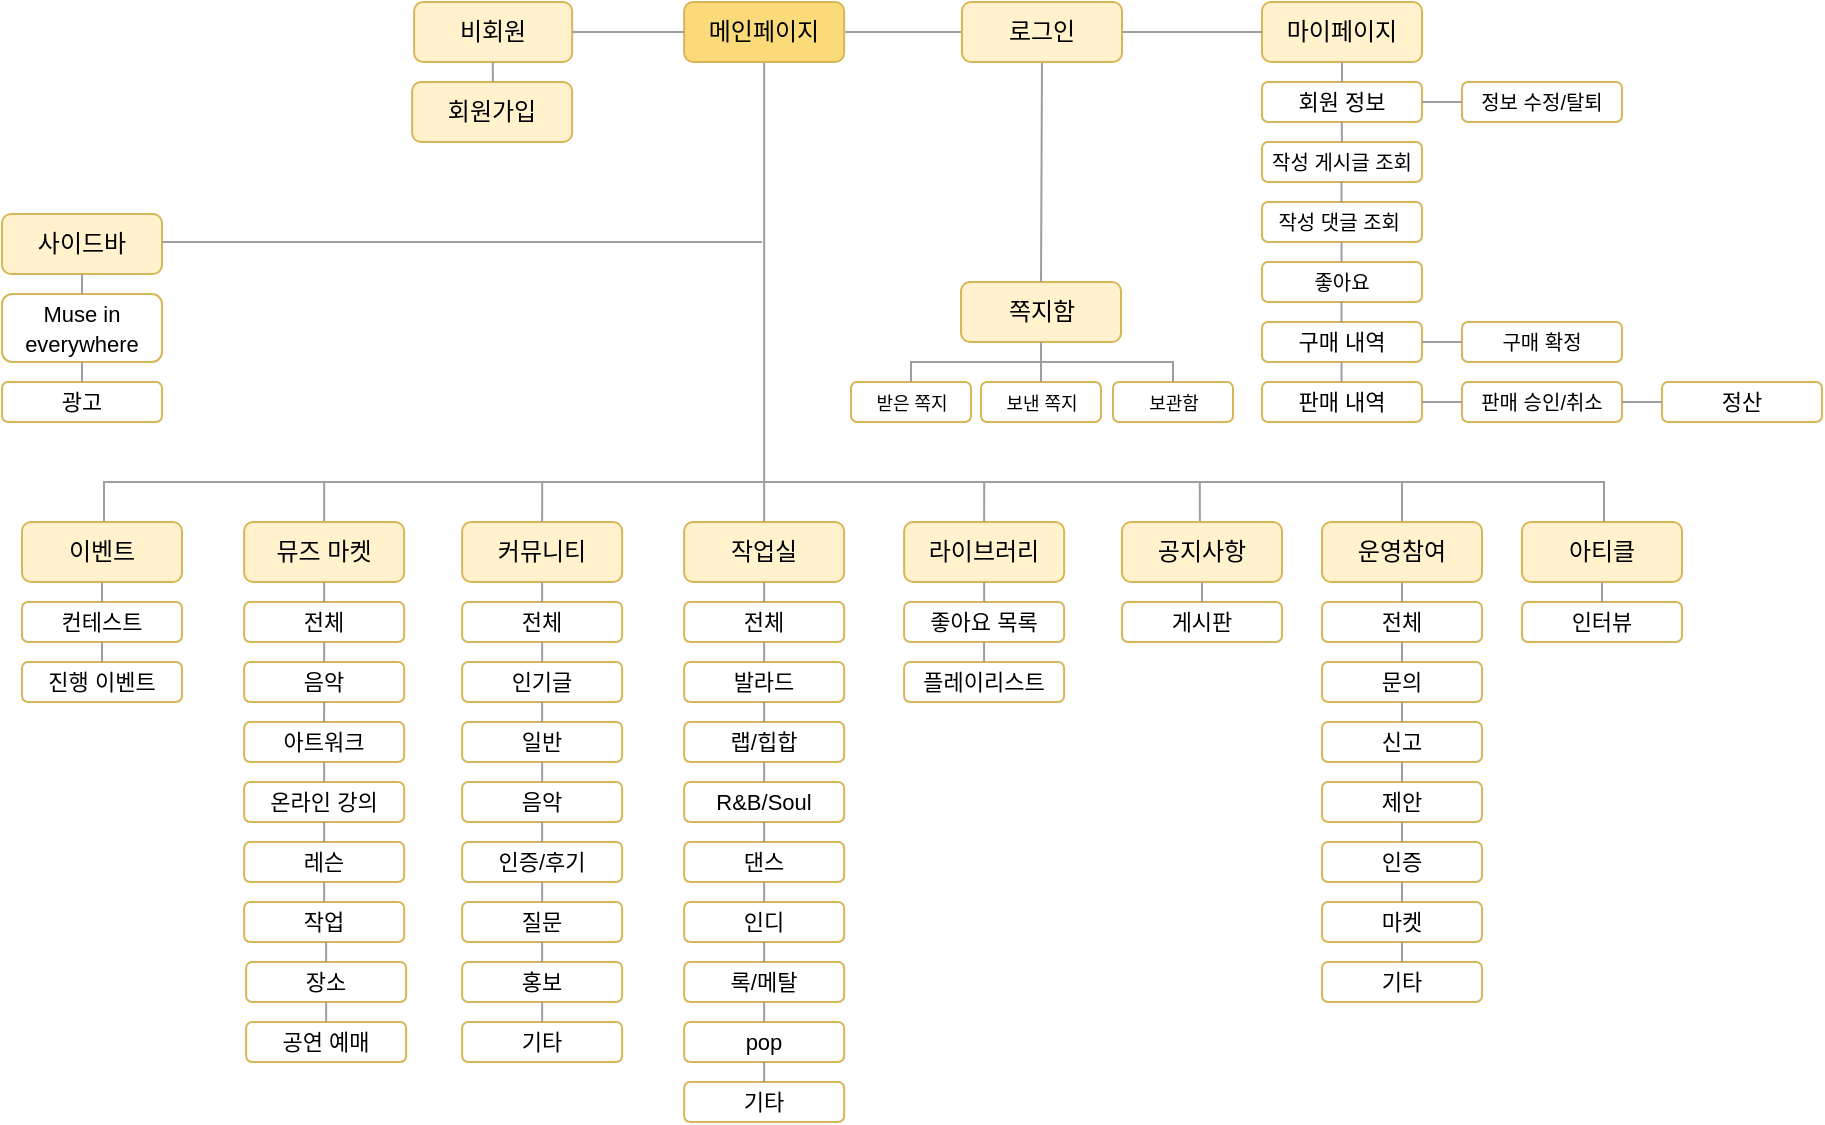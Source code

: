 <mxfile version="24.7.3" type="device" pages="2">
  <diagram name="페이지-1" id="FBjnpI0jLDktlnYusSt3">
    <mxGraphModel dx="1154" dy="1707" grid="1" gridSize="10" guides="1" tooltips="1" connect="1" arrows="1" fold="1" page="1" pageScale="1" pageWidth="827" pageHeight="1169" math="0" shadow="0">
      <root>
        <mxCell id="0" />
        <mxCell id="1" parent="0" />
        <mxCell id="0dvyu7xRg7RrmKDCG1FK-1" value="비회원" style="rounded=1;whiteSpace=wrap;html=1;fillColor=#fff2cc;strokeColor=#d6b656;" parent="1" vertex="1">
          <mxGeometry x="306.07" y="-120" width="79" height="30" as="geometry" />
        </mxCell>
        <mxCell id="0dvyu7xRg7RrmKDCG1FK-4" value="회원가입" style="rounded=1;whiteSpace=wrap;html=1;fillColor=#fff2cc;strokeColor=#d6b656;" parent="1" vertex="1">
          <mxGeometry x="305.07" y="-80" width="80" height="30" as="geometry" />
        </mxCell>
        <mxCell id="0dvyu7xRg7RrmKDCG1FK-15" value="마이페이지" style="rounded=1;whiteSpace=wrap;html=1;fillColor=#fff2cc;strokeColor=#d6b656;" parent="1" vertex="1">
          <mxGeometry x="730" y="-120" width="80" height="30" as="geometry" />
        </mxCell>
        <mxCell id="0dvyu7xRg7RrmKDCG1FK-17" value="회원 정보" style="rounded=1;whiteSpace=wrap;html=1;fillColor=#ffffff;strokeColor=#d6b656;fontSize=11;" parent="1" vertex="1">
          <mxGeometry x="730" y="-80" width="80" height="20" as="geometry" />
        </mxCell>
        <mxCell id="0dvyu7xRg7RrmKDCG1FK-23" value="" style="edgeStyle=orthogonalEdgeStyle;rounded=0;orthogonalLoop=1;jettySize=auto;html=1;endArrow=none;endFill=0;strokeColor=#9e9e9e;exitX=0.5;exitY=0;exitDx=0;exitDy=0;entryX=0.5;entryY=1;entryDx=0;entryDy=0;" parent="1" source="0dvyu7xRg7RrmKDCG1FK-17" target="0dvyu7xRg7RrmKDCG1FK-15" edge="1">
          <mxGeometry relative="1" as="geometry">
            <mxPoint x="905" y="-85" as="sourcePoint" />
            <mxPoint x="820" y="-85" as="targetPoint" />
            <Array as="points" />
          </mxGeometry>
        </mxCell>
        <mxCell id="0dvyu7xRg7RrmKDCG1FK-30" value="라이브러리" style="rounded=1;whiteSpace=wrap;html=1;fillColor=#fff2cc;strokeColor=#d6b656;" parent="1" vertex="1">
          <mxGeometry x="551.07" y="140" width="80" height="30" as="geometry" />
        </mxCell>
        <mxCell id="0dvyu7xRg7RrmKDCG1FK-31" value="좋아요 목록" style="rounded=1;whiteSpace=wrap;html=1;fillColor=#ffffff;strokeColor=#d6b656;fontSize=11;" parent="1" vertex="1">
          <mxGeometry x="551.07" y="180" width="80" height="20" as="geometry" />
        </mxCell>
        <mxCell id="0dvyu7xRg7RrmKDCG1FK-33" value="&lt;font style=&quot;font-size: 9px;&quot;&gt;받은 쪽지&lt;/font&gt;" style="rounded=1;whiteSpace=wrap;html=1;fillColor=#ffffff;strokeColor=#d6b656;" parent="1" vertex="1">
          <mxGeometry x="524.5" y="70" width="60" height="20" as="geometry" />
        </mxCell>
        <mxCell id="0dvyu7xRg7RrmKDCG1FK-34" value="&lt;div style=&quot;font-size: 10px;&quot;&gt;&lt;font style=&quot;font-size: 10px;&quot;&gt;작성 게시글&amp;nbsp;&lt;/font&gt;&lt;span style=&quot;background-color: initial;&quot;&gt;조회&lt;/span&gt;&lt;/div&gt;" style="rounded=1;whiteSpace=wrap;html=1;fillColor=#ffffff;strokeColor=#d6b656;fontSize=11;" parent="1" vertex="1">
          <mxGeometry x="730" y="-50" width="80" height="20" as="geometry" />
        </mxCell>
        <mxCell id="0dvyu7xRg7RrmKDCG1FK-35" value="&lt;div style=&quot;font-size: 10px;&quot;&gt;작성 댓글&amp;nbsp;&lt;span style=&quot;background-color: initial;&quot;&gt;조회&amp;nbsp;&lt;/span&gt;&lt;/div&gt;" style="rounded=1;whiteSpace=wrap;html=1;fillColor=#ffffff;strokeColor=#d6b656;fontSize=11;" parent="1" vertex="1">
          <mxGeometry x="730" y="-20" width="80" height="20" as="geometry" />
        </mxCell>
        <mxCell id="0dvyu7xRg7RrmKDCG1FK-37" value="" style="edgeStyle=orthogonalEdgeStyle;rounded=0;orthogonalLoop=1;jettySize=auto;html=1;endArrow=none;endFill=0;strokeColor=#9e9e9e;entryX=0.5;entryY=1;entryDx=0;entryDy=0;" parent="1" edge="1">
          <mxGeometry relative="1" as="geometry">
            <mxPoint x="769.75" y="-20" as="sourcePoint" />
            <mxPoint x="769.75" y="-30" as="targetPoint" />
            <Array as="points" />
          </mxGeometry>
        </mxCell>
        <mxCell id="0dvyu7xRg7RrmKDCG1FK-38" value="쪽지함" style="rounded=1;whiteSpace=wrap;html=1;fillColor=#fff2cc;strokeColor=#d6b656;" parent="1" vertex="1">
          <mxGeometry x="579.5" y="20" width="80" height="30" as="geometry" />
        </mxCell>
        <mxCell id="0dvyu7xRg7RrmKDCG1FK-43" value="" style="edgeStyle=orthogonalEdgeStyle;rounded=0;orthogonalLoop=1;jettySize=auto;html=1;endArrow=none;endFill=0;strokeColor=#9e9e9e;exitX=0.5;exitY=0;exitDx=0;exitDy=0;entryX=0.5;entryY=1;entryDx=0;entryDy=0;" parent="1" source="0dvyu7xRg7RrmKDCG1FK-31" target="0dvyu7xRg7RrmKDCG1FK-30" edge="1">
          <mxGeometry relative="1" as="geometry">
            <mxPoint x="690.07" y="120" as="sourcePoint" />
            <mxPoint x="605.07" y="120" as="targetPoint" />
            <Array as="points" />
          </mxGeometry>
        </mxCell>
        <mxCell id="0dvyu7xRg7RrmKDCG1FK-47" value="&lt;font style=&quot;font-size: 9px;&quot;&gt;보낸 쪽지&lt;/font&gt;" style="rounded=1;whiteSpace=wrap;html=1;fillColor=#ffffff;strokeColor=#d6b656;" parent="1" vertex="1">
          <mxGeometry x="589.5" y="70" width="60" height="20" as="geometry" />
        </mxCell>
        <mxCell id="0dvyu7xRg7RrmKDCG1FK-48" value="&lt;font style=&quot;font-size: 9px;&quot;&gt;보관함&lt;/font&gt;" style="rounded=1;whiteSpace=wrap;html=1;fillColor=#ffffff;strokeColor=#d6b656;" parent="1" vertex="1">
          <mxGeometry x="655.5" y="70" width="60" height="20" as="geometry" />
        </mxCell>
        <mxCell id="0dvyu7xRg7RrmKDCG1FK-50" value="" style="edgeStyle=orthogonalEdgeStyle;rounded=0;orthogonalLoop=1;jettySize=auto;html=1;endArrow=none;endFill=0;strokeColor=#9e9e9e;entryX=0.5;entryY=1;entryDx=0;entryDy=0;" parent="1" source="0dvyu7xRg7RrmKDCG1FK-47" target="0dvyu7xRg7RrmKDCG1FK-38" edge="1">
          <mxGeometry relative="1" as="geometry">
            <mxPoint x="909.5" y="34.71" as="sourcePoint" />
            <mxPoint x="754.5" y="34.71" as="targetPoint" />
            <Array as="points" />
          </mxGeometry>
        </mxCell>
        <mxCell id="0dvyu7xRg7RrmKDCG1FK-51" value="" style="edgeStyle=orthogonalEdgeStyle;rounded=0;orthogonalLoop=1;jettySize=auto;html=1;endArrow=none;endFill=0;strokeColor=#9e9e9e;exitX=0.5;exitY=0;exitDx=0;exitDy=0;entryX=0.5;entryY=0;entryDx=0;entryDy=0;" parent="1" source="0dvyu7xRg7RrmKDCG1FK-48" target="0dvyu7xRg7RrmKDCG1FK-33" edge="1">
          <mxGeometry relative="1" as="geometry">
            <mxPoint x="697" y="60" as="sourcePoint" />
            <mxPoint x="542" y="60" as="targetPoint" />
            <Array as="points">
              <mxPoint x="685.5" y="60" />
              <mxPoint x="554.5" y="60" />
            </Array>
          </mxGeometry>
        </mxCell>
        <mxCell id="0dvyu7xRg7RrmKDCG1FK-52" value="커뮤니티" style="rounded=1;whiteSpace=wrap;html=1;fillColor=#fff2cc;strokeColor=#d6b656;" parent="1" vertex="1">
          <mxGeometry x="330.07" y="140" width="80" height="30" as="geometry" />
        </mxCell>
        <mxCell id="0dvyu7xRg7RrmKDCG1FK-67" value="전체" style="rounded=1;whiteSpace=wrap;html=1;fillColor=#ffffff;strokeColor=#d6b656;fontSize=11;" parent="1" vertex="1">
          <mxGeometry x="221.07" y="180" width="80" height="20" as="geometry" />
        </mxCell>
        <mxCell id="P94jC0ZwyTHtsRuPvJ_n-1" value="작업실" style="rounded=1;whiteSpace=wrap;html=1;fillColor=#fff2cc;strokeColor=#d6b656;" parent="1" vertex="1">
          <mxGeometry x="441.07" y="140" width="80" height="30" as="geometry" />
        </mxCell>
        <mxCell id="_TSB36N1gyCDnTx2Kz4D-8" value="" style="edgeStyle=orthogonalEdgeStyle;rounded=0;orthogonalLoop=1;jettySize=auto;html=1;endArrow=none;endFill=0;strokeColor=#9e9e9e;exitX=0.5;exitY=0;exitDx=0;exitDy=0;entryX=0.5;entryY=0;entryDx=0;entryDy=0;" parent="1" target="LDmnW0OiDP1UQWlY4Xmx-37" edge="1">
          <mxGeometry relative="1" as="geometry">
            <mxPoint x="698.93" y="140" as="sourcePoint" />
            <mxPoint x="201.07" y="140" as="targetPoint" />
            <Array as="points">
              <mxPoint x="699" y="120" />
              <mxPoint x="261" y="120" />
            </Array>
          </mxGeometry>
        </mxCell>
        <mxCell id="_TSB36N1gyCDnTx2Kz4D-9" value="" style="edgeStyle=orthogonalEdgeStyle;rounded=0;orthogonalLoop=1;jettySize=auto;html=1;endArrow=none;endFill=0;strokeColor=#9e9e9e;exitX=0.5;exitY=0;exitDx=0;exitDy=0;entryX=0.5;entryY=0;entryDx=0;entryDy=0;" parent="1" source="0dvyu7xRg7RrmKDCG1FK-30" target="0dvyu7xRg7RrmKDCG1FK-52" edge="1">
          <mxGeometry relative="1" as="geometry">
            <mxPoint x="541.07" y="130" as="sourcePoint" />
            <mxPoint x="410.07" y="130" as="targetPoint" />
            <Array as="points">
              <mxPoint x="591.07" y="120" />
              <mxPoint x="370.07" y="120" />
            </Array>
          </mxGeometry>
        </mxCell>
        <mxCell id="LDmnW0OiDP1UQWlY4Xmx-5" value="" style="edgeStyle=orthogonalEdgeStyle;rounded=0;orthogonalLoop=1;jettySize=auto;html=1;endArrow=none;endFill=0;strokeColor=#9e9e9e;exitX=0.5;exitY=0;exitDx=0;exitDy=0;entryX=0.5;entryY=1;entryDx=0;entryDy=0;" parent="1" edge="1">
          <mxGeometry relative="1" as="geometry">
            <mxPoint x="345.44" y="-80" as="sourcePoint" />
            <mxPoint x="345.44" y="-90" as="targetPoint" />
            <Array as="points">
              <mxPoint x="345.44" y="-90" />
              <mxPoint x="345.44" y="-90" />
            </Array>
          </mxGeometry>
        </mxCell>
        <mxCell id="LDmnW0OiDP1UQWlY4Xmx-6" value="공지사항" style="rounded=1;whiteSpace=wrap;html=1;fillColor=#fff2cc;strokeColor=#d6b656;" parent="1" vertex="1">
          <mxGeometry x="660" y="140" width="80" height="30" as="geometry" />
        </mxCell>
        <mxCell id="LDmnW0OiDP1UQWlY4Xmx-7" value="&lt;font style=&quot;font-size: 11px;&quot;&gt;게시판&lt;/font&gt;" style="rounded=1;whiteSpace=wrap;html=1;fillColor=#ffffff;strokeColor=#d6b656;fontSize=11;" parent="1" vertex="1">
          <mxGeometry x="660" y="180" width="80" height="20" as="geometry" />
        </mxCell>
        <mxCell id="LDmnW0OiDP1UQWlY4Xmx-8" value="" style="edgeStyle=orthogonalEdgeStyle;rounded=0;orthogonalLoop=1;jettySize=auto;html=1;endArrow=none;endFill=0;strokeColor=#9e9e9e;exitX=0.5;exitY=1;exitDx=0;exitDy=0;" parent="1" source="LDmnW0OiDP1UQWlY4Xmx-6" edge="1">
          <mxGeometry relative="1" as="geometry">
            <mxPoint x="644" y="180" as="sourcePoint" />
            <mxPoint x="700" y="180" as="targetPoint" />
            <Array as="points" />
          </mxGeometry>
        </mxCell>
        <mxCell id="LDmnW0OiDP1UQWlY4Xmx-9" value="운영참여" style="rounded=1;whiteSpace=wrap;html=1;fillColor=#fff2cc;strokeColor=#d6b656;" parent="1" vertex="1">
          <mxGeometry x="760" y="140" width="80" height="30" as="geometry" />
        </mxCell>
        <mxCell id="LDmnW0OiDP1UQWlY4Xmx-10" value="전체" style="rounded=1;whiteSpace=wrap;html=1;fillColor=#ffffff;strokeColor=#d6b656;fontSize=11;" parent="1" vertex="1">
          <mxGeometry x="760" y="180" width="80" height="20" as="geometry" />
        </mxCell>
        <mxCell id="LDmnW0OiDP1UQWlY4Xmx-11" value="" style="edgeStyle=orthogonalEdgeStyle;rounded=0;orthogonalLoop=1;jettySize=auto;html=1;endArrow=none;endFill=0;strokeColor=#9e9e9e;exitX=0.5;exitY=1;exitDx=0;exitDy=0;" parent="1" source="LDmnW0OiDP1UQWlY4Xmx-9" edge="1">
          <mxGeometry relative="1" as="geometry">
            <mxPoint x="744" y="180" as="sourcePoint" />
            <mxPoint x="800" y="180" as="targetPoint" />
            <Array as="points" />
          </mxGeometry>
        </mxCell>
        <mxCell id="LDmnW0OiDP1UQWlY4Xmx-12" value="문의" style="rounded=1;whiteSpace=wrap;html=1;fillColor=#ffffff;strokeColor=#d6b656;fontSize=11;" parent="1" vertex="1">
          <mxGeometry x="760" y="210" width="80" height="20" as="geometry" />
        </mxCell>
        <mxCell id="LDmnW0OiDP1UQWlY4Xmx-13" value="" style="edgeStyle=orthogonalEdgeStyle;rounded=0;orthogonalLoop=1;jettySize=auto;html=1;endArrow=none;endFill=0;strokeColor=#9e9e9e;exitX=0.5;exitY=1;exitDx=0;exitDy=0;" parent="1" edge="1">
          <mxGeometry relative="1" as="geometry">
            <mxPoint x="800" y="200" as="sourcePoint" />
            <mxPoint x="800" y="210" as="targetPoint" />
            <Array as="points" />
          </mxGeometry>
        </mxCell>
        <mxCell id="LDmnW0OiDP1UQWlY4Xmx-14" value="신고" style="rounded=1;whiteSpace=wrap;html=1;fillColor=#ffffff;strokeColor=#d6b656;fontSize=11;" parent="1" vertex="1">
          <mxGeometry x="760" y="240" width="80" height="20" as="geometry" />
        </mxCell>
        <mxCell id="LDmnW0OiDP1UQWlY4Xmx-15" value="" style="edgeStyle=orthogonalEdgeStyle;rounded=0;orthogonalLoop=1;jettySize=auto;html=1;endArrow=none;endFill=0;strokeColor=#9e9e9e;exitX=0.5;exitY=1;exitDx=0;exitDy=0;" parent="1" edge="1">
          <mxGeometry relative="1" as="geometry">
            <mxPoint x="800" y="230" as="sourcePoint" />
            <mxPoint x="800" y="240" as="targetPoint" />
            <Array as="points" />
          </mxGeometry>
        </mxCell>
        <mxCell id="LDmnW0OiDP1UQWlY4Xmx-16" value="제안" style="rounded=1;whiteSpace=wrap;html=1;fillColor=#ffffff;strokeColor=#d6b656;fontSize=11;" parent="1" vertex="1">
          <mxGeometry x="760" y="270" width="80" height="20" as="geometry" />
        </mxCell>
        <mxCell id="LDmnW0OiDP1UQWlY4Xmx-17" value="" style="edgeStyle=orthogonalEdgeStyle;rounded=0;orthogonalLoop=1;jettySize=auto;html=1;endArrow=none;endFill=0;strokeColor=#9e9e9e;exitX=0.5;exitY=1;exitDx=0;exitDy=0;" parent="1" edge="1">
          <mxGeometry relative="1" as="geometry">
            <mxPoint x="800" y="260" as="sourcePoint" />
            <mxPoint x="800" y="270" as="targetPoint" />
            <Array as="points" />
          </mxGeometry>
        </mxCell>
        <mxCell id="LDmnW0OiDP1UQWlY4Xmx-18" value="인증" style="rounded=1;whiteSpace=wrap;html=1;fillColor=#ffffff;strokeColor=#d6b656;fontSize=11;" parent="1" vertex="1">
          <mxGeometry x="760" y="300" width="80" height="20" as="geometry" />
        </mxCell>
        <mxCell id="LDmnW0OiDP1UQWlY4Xmx-19" value="" style="edgeStyle=orthogonalEdgeStyle;rounded=0;orthogonalLoop=1;jettySize=auto;html=1;endArrow=none;endFill=0;strokeColor=#9e9e9e;exitX=0.5;exitY=1;exitDx=0;exitDy=0;" parent="1" edge="1">
          <mxGeometry relative="1" as="geometry">
            <mxPoint x="800" y="290" as="sourcePoint" />
            <mxPoint x="800" y="300" as="targetPoint" />
            <Array as="points" />
          </mxGeometry>
        </mxCell>
        <mxCell id="LDmnW0OiDP1UQWlY4Xmx-20" value="마켓" style="rounded=1;whiteSpace=wrap;html=1;fillColor=#ffffff;strokeColor=#d6b656;fontSize=11;" parent="1" vertex="1">
          <mxGeometry x="760" y="330" width="80" height="20" as="geometry" />
        </mxCell>
        <mxCell id="LDmnW0OiDP1UQWlY4Xmx-21" value="" style="edgeStyle=orthogonalEdgeStyle;rounded=0;orthogonalLoop=1;jettySize=auto;html=1;endArrow=none;endFill=0;strokeColor=#9e9e9e;exitX=0.5;exitY=1;exitDx=0;exitDy=0;" parent="1" edge="1">
          <mxGeometry relative="1" as="geometry">
            <mxPoint x="800" y="320" as="sourcePoint" />
            <mxPoint x="800" y="330" as="targetPoint" />
            <Array as="points" />
          </mxGeometry>
        </mxCell>
        <mxCell id="LDmnW0OiDP1UQWlY4Xmx-22" value="기타" style="rounded=1;whiteSpace=wrap;html=1;fillColor=#ffffff;strokeColor=#d6b656;fontSize=11;" parent="1" vertex="1">
          <mxGeometry x="760" y="360" width="80" height="20" as="geometry" />
        </mxCell>
        <mxCell id="LDmnW0OiDP1UQWlY4Xmx-23" value="" style="edgeStyle=orthogonalEdgeStyle;rounded=0;orthogonalLoop=1;jettySize=auto;html=1;endArrow=none;endFill=0;strokeColor=#9e9e9e;exitX=0.5;exitY=1;exitDx=0;exitDy=0;" parent="1" edge="1">
          <mxGeometry relative="1" as="geometry">
            <mxPoint x="800" y="350" as="sourcePoint" />
            <mxPoint x="800" y="360" as="targetPoint" />
            <Array as="points" />
          </mxGeometry>
        </mxCell>
        <mxCell id="LDmnW0OiDP1UQWlY4Xmx-28" value="아트워크" style="rounded=1;whiteSpace=wrap;html=1;fillColor=#ffffff;strokeColor=#d6b656;fontSize=11;" parent="1" vertex="1">
          <mxGeometry x="221.07" y="240" width="80" height="20" as="geometry" />
        </mxCell>
        <mxCell id="LDmnW0OiDP1UQWlY4Xmx-30" value="온라인 강의" style="rounded=1;whiteSpace=wrap;html=1;fillColor=#ffffff;strokeColor=#d6b656;fontSize=11;" parent="1" vertex="1">
          <mxGeometry x="221.07" y="270" width="80" height="20" as="geometry" />
        </mxCell>
        <mxCell id="LDmnW0OiDP1UQWlY4Xmx-31" value="" style="edgeStyle=orthogonalEdgeStyle;rounded=0;orthogonalLoop=1;jettySize=auto;html=1;endArrow=none;endFill=0;strokeColor=#9e9e9e;exitX=0.5;exitY=1;exitDx=0;exitDy=0;entryX=0.5;entryY=0;entryDx=0;entryDy=0;" parent="1" target="LDmnW0OiDP1UQWlY4Xmx-30" edge="1">
          <mxGeometry relative="1" as="geometry">
            <mxPoint x="261.07" y="260" as="sourcePoint" />
            <mxPoint x="151.07" y="270" as="targetPoint" />
            <Array as="points" />
          </mxGeometry>
        </mxCell>
        <mxCell id="LDmnW0OiDP1UQWlY4Xmx-32" value="레슨" style="rounded=1;whiteSpace=wrap;html=1;fillColor=#ffffff;strokeColor=#d6b656;fontSize=11;" parent="1" vertex="1">
          <mxGeometry x="221.07" y="300" width="80" height="20" as="geometry" />
        </mxCell>
        <mxCell id="LDmnW0OiDP1UQWlY4Xmx-33" value="" style="edgeStyle=orthogonalEdgeStyle;rounded=0;orthogonalLoop=1;jettySize=auto;html=1;endArrow=none;endFill=0;strokeColor=#9e9e9e;exitX=0.5;exitY=1;exitDx=0;exitDy=0;entryX=0.5;entryY=0;entryDx=0;entryDy=0;" parent="1" target="LDmnW0OiDP1UQWlY4Xmx-32" edge="1">
          <mxGeometry relative="1" as="geometry">
            <mxPoint x="261.07" y="290" as="sourcePoint" />
            <mxPoint x="151.07" y="300" as="targetPoint" />
            <Array as="points" />
          </mxGeometry>
        </mxCell>
        <mxCell id="LDmnW0OiDP1UQWlY4Xmx-34" value="작업" style="rounded=1;whiteSpace=wrap;html=1;fillColor=#ffffff;strokeColor=#d6b656;fontSize=11;" parent="1" vertex="1">
          <mxGeometry x="221.07" y="330" width="80" height="20" as="geometry" />
        </mxCell>
        <mxCell id="LDmnW0OiDP1UQWlY4Xmx-35" value="" style="edgeStyle=orthogonalEdgeStyle;rounded=0;orthogonalLoop=1;jettySize=auto;html=1;endArrow=none;endFill=0;strokeColor=#9e9e9e;exitX=0.5;exitY=1;exitDx=0;exitDy=0;entryX=0.5;entryY=0;entryDx=0;entryDy=0;" parent="1" target="LDmnW0OiDP1UQWlY4Xmx-34" edge="1">
          <mxGeometry relative="1" as="geometry">
            <mxPoint x="261.07" y="320" as="sourcePoint" />
            <mxPoint x="151.07" y="330" as="targetPoint" />
            <Array as="points" />
          </mxGeometry>
        </mxCell>
        <mxCell id="LDmnW0OiDP1UQWlY4Xmx-37" value="뮤즈 마켓" style="rounded=1;whiteSpace=wrap;html=1;fillColor=#fff2cc;strokeColor=#d6b656;" parent="1" vertex="1">
          <mxGeometry x="221.07" y="140" width="80" height="30" as="geometry" />
        </mxCell>
        <mxCell id="LDmnW0OiDP1UQWlY4Xmx-40" value="" style="edgeStyle=orthogonalEdgeStyle;rounded=0;orthogonalLoop=1;jettySize=auto;html=1;endArrow=none;endFill=0;strokeColor=#9e9e9e;exitX=0.5;exitY=1;exitDx=0;exitDy=0;entryX=0.5;entryY=0;entryDx=0;entryDy=0;" parent="1" source="LDmnW0OiDP1UQWlY4Xmx-37" target="0dvyu7xRg7RrmKDCG1FK-67" edge="1">
          <mxGeometry relative="1" as="geometry">
            <mxPoint x="261.04" y="175" as="sourcePoint" />
            <mxPoint x="261.04" y="185" as="targetPoint" />
            <Array as="points" />
          </mxGeometry>
        </mxCell>
        <mxCell id="LDmnW0OiDP1UQWlY4Xmx-48" value="전체" style="rounded=1;whiteSpace=wrap;html=1;fillColor=#ffffff;strokeColor=#d6b656;fontSize=11;" parent="1" vertex="1">
          <mxGeometry x="330.07" y="180" width="80" height="20" as="geometry" />
        </mxCell>
        <mxCell id="LDmnW0OiDP1UQWlY4Xmx-49" value="" style="edgeStyle=orthogonalEdgeStyle;rounded=0;orthogonalLoop=1;jettySize=auto;html=1;endArrow=none;endFill=0;strokeColor=#9e9e9e;exitX=0.5;exitY=1;exitDx=0;exitDy=0;entryX=0.5;entryY=0;entryDx=0;entryDy=0;" parent="1" target="LDmnW0OiDP1UQWlY4Xmx-48" edge="1">
          <mxGeometry relative="1" as="geometry">
            <mxPoint x="370.07" y="170" as="sourcePoint" />
            <mxPoint x="260.07" y="180" as="targetPoint" />
            <Array as="points" />
          </mxGeometry>
        </mxCell>
        <mxCell id="LDmnW0OiDP1UQWlY4Xmx-50" value="인기글" style="rounded=1;whiteSpace=wrap;html=1;fillColor=#ffffff;strokeColor=#d6b656;fontSize=11;" parent="1" vertex="1">
          <mxGeometry x="330.07" y="210" width="80" height="20" as="geometry" />
        </mxCell>
        <mxCell id="LDmnW0OiDP1UQWlY4Xmx-51" value="" style="edgeStyle=orthogonalEdgeStyle;rounded=0;orthogonalLoop=1;jettySize=auto;html=1;endArrow=none;endFill=0;strokeColor=#9e9e9e;exitX=0.5;exitY=1;exitDx=0;exitDy=0;entryX=0.5;entryY=0;entryDx=0;entryDy=0;" parent="1" target="LDmnW0OiDP1UQWlY4Xmx-50" edge="1">
          <mxGeometry relative="1" as="geometry">
            <mxPoint x="370.07" y="200" as="sourcePoint" />
            <mxPoint x="260.07" y="210" as="targetPoint" />
            <Array as="points" />
          </mxGeometry>
        </mxCell>
        <mxCell id="LDmnW0OiDP1UQWlY4Xmx-52" value="일반" style="rounded=1;whiteSpace=wrap;html=1;fillColor=#ffffff;strokeColor=#d6b656;fontSize=11;" parent="1" vertex="1">
          <mxGeometry x="330.07" y="240" width="80" height="20" as="geometry" />
        </mxCell>
        <mxCell id="LDmnW0OiDP1UQWlY4Xmx-53" value="" style="edgeStyle=orthogonalEdgeStyle;rounded=0;orthogonalLoop=1;jettySize=auto;html=1;endArrow=none;endFill=0;strokeColor=#9e9e9e;exitX=0.5;exitY=1;exitDx=0;exitDy=0;entryX=0.5;entryY=0;entryDx=0;entryDy=0;" parent="1" target="LDmnW0OiDP1UQWlY4Xmx-52" edge="1">
          <mxGeometry relative="1" as="geometry">
            <mxPoint x="370.07" y="230" as="sourcePoint" />
            <mxPoint x="260.07" y="240" as="targetPoint" />
            <Array as="points" />
          </mxGeometry>
        </mxCell>
        <mxCell id="LDmnW0OiDP1UQWlY4Xmx-54" value="음악" style="rounded=1;whiteSpace=wrap;html=1;fillColor=#ffffff;strokeColor=#d6b656;fontSize=11;" parent="1" vertex="1">
          <mxGeometry x="330.07" y="270" width="80" height="20" as="geometry" />
        </mxCell>
        <mxCell id="LDmnW0OiDP1UQWlY4Xmx-55" value="" style="edgeStyle=orthogonalEdgeStyle;rounded=0;orthogonalLoop=1;jettySize=auto;html=1;endArrow=none;endFill=0;strokeColor=#9e9e9e;exitX=0.5;exitY=1;exitDx=0;exitDy=0;entryX=0.5;entryY=0;entryDx=0;entryDy=0;" parent="1" target="LDmnW0OiDP1UQWlY4Xmx-54" edge="1">
          <mxGeometry relative="1" as="geometry">
            <mxPoint x="370.07" y="260" as="sourcePoint" />
            <mxPoint x="260.07" y="270" as="targetPoint" />
            <Array as="points" />
          </mxGeometry>
        </mxCell>
        <mxCell id="LDmnW0OiDP1UQWlY4Xmx-56" value="인증/후기" style="rounded=1;whiteSpace=wrap;html=1;fillColor=#ffffff;strokeColor=#d6b656;fontSize=11;" parent="1" vertex="1">
          <mxGeometry x="330.07" y="300" width="80" height="20" as="geometry" />
        </mxCell>
        <mxCell id="LDmnW0OiDP1UQWlY4Xmx-57" value="" style="edgeStyle=orthogonalEdgeStyle;rounded=0;orthogonalLoop=1;jettySize=auto;html=1;endArrow=none;endFill=0;strokeColor=#9e9e9e;exitX=0.5;exitY=1;exitDx=0;exitDy=0;entryX=0.5;entryY=0;entryDx=0;entryDy=0;" parent="1" target="LDmnW0OiDP1UQWlY4Xmx-56" edge="1">
          <mxGeometry relative="1" as="geometry">
            <mxPoint x="370.07" y="290" as="sourcePoint" />
            <mxPoint x="260.07" y="300" as="targetPoint" />
            <Array as="points" />
          </mxGeometry>
        </mxCell>
        <mxCell id="LDmnW0OiDP1UQWlY4Xmx-58" value="질문" style="rounded=1;whiteSpace=wrap;html=1;fillColor=#ffffff;strokeColor=#d6b656;fontSize=11;" parent="1" vertex="1">
          <mxGeometry x="330.07" y="330" width="80" height="20" as="geometry" />
        </mxCell>
        <mxCell id="LDmnW0OiDP1UQWlY4Xmx-59" value="" style="edgeStyle=orthogonalEdgeStyle;rounded=0;orthogonalLoop=1;jettySize=auto;html=1;endArrow=none;endFill=0;strokeColor=#9e9e9e;exitX=0.5;exitY=1;exitDx=0;exitDy=0;entryX=0.5;entryY=0;entryDx=0;entryDy=0;" parent="1" target="LDmnW0OiDP1UQWlY4Xmx-58" edge="1">
          <mxGeometry relative="1" as="geometry">
            <mxPoint x="370.07" y="320" as="sourcePoint" />
            <mxPoint x="260.07" y="330" as="targetPoint" />
            <Array as="points" />
          </mxGeometry>
        </mxCell>
        <mxCell id="LDmnW0OiDP1UQWlY4Xmx-60" value="홍보" style="rounded=1;whiteSpace=wrap;html=1;fillColor=#ffffff;strokeColor=#d6b656;fontSize=11;" parent="1" vertex="1">
          <mxGeometry x="330.07" y="360" width="80" height="20" as="geometry" />
        </mxCell>
        <mxCell id="LDmnW0OiDP1UQWlY4Xmx-61" value="" style="edgeStyle=orthogonalEdgeStyle;rounded=0;orthogonalLoop=1;jettySize=auto;html=1;endArrow=none;endFill=0;strokeColor=#9e9e9e;exitX=0.5;exitY=1;exitDx=0;exitDy=0;entryX=0.5;entryY=0;entryDx=0;entryDy=0;" parent="1" target="LDmnW0OiDP1UQWlY4Xmx-60" edge="1">
          <mxGeometry relative="1" as="geometry">
            <mxPoint x="370.07" y="350" as="sourcePoint" />
            <mxPoint x="260.07" y="360" as="targetPoint" />
            <Array as="points" />
          </mxGeometry>
        </mxCell>
        <mxCell id="LDmnW0OiDP1UQWlY4Xmx-63" value="기타" style="rounded=1;whiteSpace=wrap;html=1;fillColor=#ffffff;strokeColor=#d6b656;fontSize=11;" parent="1" vertex="1">
          <mxGeometry x="330.07" y="390" width="80" height="20" as="geometry" />
        </mxCell>
        <mxCell id="LDmnW0OiDP1UQWlY4Xmx-64" value="" style="edgeStyle=orthogonalEdgeStyle;rounded=0;orthogonalLoop=1;jettySize=auto;html=1;endArrow=none;endFill=0;strokeColor=#9e9e9e;exitX=0.5;exitY=1;exitDx=0;exitDy=0;entryX=0.5;entryY=0;entryDx=0;entryDy=0;" parent="1" target="LDmnW0OiDP1UQWlY4Xmx-63" edge="1">
          <mxGeometry relative="1" as="geometry">
            <mxPoint x="370.07" y="380" as="sourcePoint" />
            <mxPoint x="260.07" y="390" as="targetPoint" />
            <Array as="points" />
          </mxGeometry>
        </mxCell>
        <mxCell id="LDmnW0OiDP1UQWlY4Xmx-65" value="전체" style="rounded=1;whiteSpace=wrap;html=1;fillColor=#ffffff;strokeColor=#d6b656;fontSize=11;" parent="1" vertex="1">
          <mxGeometry x="441.07" y="180" width="80" height="20" as="geometry" />
        </mxCell>
        <mxCell id="LDmnW0OiDP1UQWlY4Xmx-66" value="" style="edgeStyle=orthogonalEdgeStyle;rounded=0;orthogonalLoop=1;jettySize=auto;html=1;endArrow=none;endFill=0;strokeColor=#9e9e9e;exitX=0.5;exitY=1;exitDx=0;exitDy=0;entryX=0.5;entryY=0;entryDx=0;entryDy=0;" parent="1" target="LDmnW0OiDP1UQWlY4Xmx-65" edge="1">
          <mxGeometry relative="1" as="geometry">
            <mxPoint x="481.07" y="170" as="sourcePoint" />
            <mxPoint x="371.07" y="180" as="targetPoint" />
            <Array as="points" />
          </mxGeometry>
        </mxCell>
        <mxCell id="LDmnW0OiDP1UQWlY4Xmx-67" value="발라드" style="rounded=1;whiteSpace=wrap;html=1;fillColor=#ffffff;strokeColor=#d6b656;fontSize=11;" parent="1" vertex="1">
          <mxGeometry x="441.07" y="210" width="80" height="20" as="geometry" />
        </mxCell>
        <mxCell id="LDmnW0OiDP1UQWlY4Xmx-68" value="" style="edgeStyle=orthogonalEdgeStyle;rounded=0;orthogonalLoop=1;jettySize=auto;html=1;endArrow=none;endFill=0;strokeColor=#9e9e9e;exitX=0.5;exitY=1;exitDx=0;exitDy=0;entryX=0.5;entryY=0;entryDx=0;entryDy=0;" parent="1" target="LDmnW0OiDP1UQWlY4Xmx-67" edge="1">
          <mxGeometry relative="1" as="geometry">
            <mxPoint x="481.07" y="200" as="sourcePoint" />
            <mxPoint x="371.07" y="210" as="targetPoint" />
            <Array as="points" />
          </mxGeometry>
        </mxCell>
        <mxCell id="LDmnW0OiDP1UQWlY4Xmx-69" value="랩/힙합" style="rounded=1;whiteSpace=wrap;html=1;fillColor=#ffffff;strokeColor=#d6b656;fontSize=11;" parent="1" vertex="1">
          <mxGeometry x="441.07" y="240" width="80" height="20" as="geometry" />
        </mxCell>
        <mxCell id="LDmnW0OiDP1UQWlY4Xmx-70" value="" style="edgeStyle=orthogonalEdgeStyle;rounded=0;orthogonalLoop=1;jettySize=auto;html=1;endArrow=none;endFill=0;strokeColor=#9e9e9e;exitX=0.5;exitY=1;exitDx=0;exitDy=0;entryX=0.5;entryY=0;entryDx=0;entryDy=0;" parent="1" target="LDmnW0OiDP1UQWlY4Xmx-69" edge="1">
          <mxGeometry relative="1" as="geometry">
            <mxPoint x="481.07" y="230" as="sourcePoint" />
            <mxPoint x="371.07" y="240" as="targetPoint" />
            <Array as="points" />
          </mxGeometry>
        </mxCell>
        <mxCell id="LDmnW0OiDP1UQWlY4Xmx-71" value="R&amp;amp;B/Soul" style="rounded=1;whiteSpace=wrap;html=1;fillColor=#ffffff;strokeColor=#d6b656;fontSize=11;" parent="1" vertex="1">
          <mxGeometry x="441.07" y="270" width="80" height="20" as="geometry" />
        </mxCell>
        <mxCell id="LDmnW0OiDP1UQWlY4Xmx-72" value="" style="edgeStyle=orthogonalEdgeStyle;rounded=0;orthogonalLoop=1;jettySize=auto;html=1;endArrow=none;endFill=0;strokeColor=#9e9e9e;exitX=0.5;exitY=1;exitDx=0;exitDy=0;entryX=0.5;entryY=0;entryDx=0;entryDy=0;" parent="1" target="LDmnW0OiDP1UQWlY4Xmx-71" edge="1">
          <mxGeometry relative="1" as="geometry">
            <mxPoint x="481.07" y="260" as="sourcePoint" />
            <mxPoint x="371.07" y="270" as="targetPoint" />
            <Array as="points" />
          </mxGeometry>
        </mxCell>
        <mxCell id="LDmnW0OiDP1UQWlY4Xmx-73" value="댄스" style="rounded=1;whiteSpace=wrap;html=1;fillColor=#ffffff;strokeColor=#d6b656;fontSize=11;" parent="1" vertex="1">
          <mxGeometry x="441.07" y="300" width="80" height="20" as="geometry" />
        </mxCell>
        <mxCell id="LDmnW0OiDP1UQWlY4Xmx-74" value="" style="edgeStyle=orthogonalEdgeStyle;rounded=0;orthogonalLoop=1;jettySize=auto;html=1;endArrow=none;endFill=0;strokeColor=#9e9e9e;exitX=0.5;exitY=1;exitDx=0;exitDy=0;entryX=0.5;entryY=0;entryDx=0;entryDy=0;" parent="1" target="LDmnW0OiDP1UQWlY4Xmx-73" edge="1">
          <mxGeometry relative="1" as="geometry">
            <mxPoint x="481.07" y="290" as="sourcePoint" />
            <mxPoint x="371.07" y="300" as="targetPoint" />
            <Array as="points" />
          </mxGeometry>
        </mxCell>
        <mxCell id="LDmnW0OiDP1UQWlY4Xmx-75" value="인디" style="rounded=1;whiteSpace=wrap;html=1;fillColor=#ffffff;strokeColor=#d6b656;fontSize=11;" parent="1" vertex="1">
          <mxGeometry x="441.07" y="330" width="80" height="20" as="geometry" />
        </mxCell>
        <mxCell id="LDmnW0OiDP1UQWlY4Xmx-76" value="" style="edgeStyle=orthogonalEdgeStyle;rounded=0;orthogonalLoop=1;jettySize=auto;html=1;endArrow=none;endFill=0;strokeColor=#9e9e9e;exitX=0.5;exitY=1;exitDx=0;exitDy=0;entryX=0.5;entryY=0;entryDx=0;entryDy=0;" parent="1" target="LDmnW0OiDP1UQWlY4Xmx-75" edge="1">
          <mxGeometry relative="1" as="geometry">
            <mxPoint x="481.07" y="320" as="sourcePoint" />
            <mxPoint x="371.07" y="330" as="targetPoint" />
            <Array as="points" />
          </mxGeometry>
        </mxCell>
        <mxCell id="LDmnW0OiDP1UQWlY4Xmx-77" value="록/메탈" style="rounded=1;whiteSpace=wrap;html=1;fillColor=#ffffff;strokeColor=#d6b656;fontSize=11;" parent="1" vertex="1">
          <mxGeometry x="441.07" y="360" width="80" height="20" as="geometry" />
        </mxCell>
        <mxCell id="LDmnW0OiDP1UQWlY4Xmx-78" value="" style="edgeStyle=orthogonalEdgeStyle;rounded=0;orthogonalLoop=1;jettySize=auto;html=1;endArrow=none;endFill=0;strokeColor=#9e9e9e;exitX=0.5;exitY=1;exitDx=0;exitDy=0;entryX=0.5;entryY=0;entryDx=0;entryDy=0;" parent="1" target="LDmnW0OiDP1UQWlY4Xmx-77" edge="1">
          <mxGeometry relative="1" as="geometry">
            <mxPoint x="481.07" y="350" as="sourcePoint" />
            <mxPoint x="371.07" y="360" as="targetPoint" />
            <Array as="points" />
          </mxGeometry>
        </mxCell>
        <mxCell id="LDmnW0OiDP1UQWlY4Xmx-79" value="pop" style="rounded=1;whiteSpace=wrap;html=1;fillColor=#ffffff;strokeColor=#d6b656;fontSize=11;" parent="1" vertex="1">
          <mxGeometry x="441.07" y="390" width="80" height="20" as="geometry" />
        </mxCell>
        <mxCell id="LDmnW0OiDP1UQWlY4Xmx-80" value="" style="edgeStyle=orthogonalEdgeStyle;rounded=0;orthogonalLoop=1;jettySize=auto;html=1;endArrow=none;endFill=0;strokeColor=#9e9e9e;exitX=0.5;exitY=1;exitDx=0;exitDy=0;entryX=0.5;entryY=0;entryDx=0;entryDy=0;" parent="1" target="LDmnW0OiDP1UQWlY4Xmx-79" edge="1">
          <mxGeometry relative="1" as="geometry">
            <mxPoint x="481.07" y="380" as="sourcePoint" />
            <mxPoint x="371.07" y="390" as="targetPoint" />
            <Array as="points" />
          </mxGeometry>
        </mxCell>
        <mxCell id="LDmnW0OiDP1UQWlY4Xmx-81" value="기타" style="rounded=1;whiteSpace=wrap;html=1;fillColor=#ffffff;strokeColor=#d6b656;fontSize=11;" parent="1" vertex="1">
          <mxGeometry x="441.07" y="420" width="80" height="20" as="geometry" />
        </mxCell>
        <mxCell id="LDmnW0OiDP1UQWlY4Xmx-82" value="" style="edgeStyle=orthogonalEdgeStyle;rounded=0;orthogonalLoop=1;jettySize=auto;html=1;endArrow=none;endFill=0;strokeColor=#9e9e9e;exitX=0.5;exitY=1;exitDx=0;exitDy=0;entryX=0.5;entryY=0;entryDx=0;entryDy=0;" parent="1" target="LDmnW0OiDP1UQWlY4Xmx-81" edge="1">
          <mxGeometry relative="1" as="geometry">
            <mxPoint x="481.07" y="410" as="sourcePoint" />
            <mxPoint x="371.07" y="420" as="targetPoint" />
            <Array as="points" />
          </mxGeometry>
        </mxCell>
        <mxCell id="LDmnW0OiDP1UQWlY4Xmx-83" value="" style="edgeStyle=orthogonalEdgeStyle;rounded=0;orthogonalLoop=1;jettySize=auto;html=1;endArrow=none;endFill=0;strokeColor=#9e9e9e;exitX=0.5;exitY=0;exitDx=0;exitDy=0;entryX=0.5;entryY=1;entryDx=0;entryDy=0;" parent="1" source="0dvyu7xRg7RrmKDCG1FK-38" target="WnJgMabi53N5g8d1xl1A-13" edge="1">
          <mxGeometry relative="1" as="geometry">
            <mxPoint x="960.93" y="-170.0" as="sourcePoint" />
            <mxPoint x="653.9" y="-90.0" as="targetPoint" />
            <Array as="points">
              <mxPoint x="620" y="20" />
            </Array>
          </mxGeometry>
        </mxCell>
        <mxCell id="LDmnW0OiDP1UQWlY4Xmx-84" value="" style="edgeStyle=orthogonalEdgeStyle;rounded=0;orthogonalLoop=1;jettySize=auto;html=1;endArrow=none;endFill=0;strokeColor=#9e9e9e;exitX=1;exitY=0.5;exitDx=0;exitDy=0;entryX=0.5;entryY=0;entryDx=0;entryDy=0;" parent="1" target="LDmnW0OiDP1UQWlY4Xmx-9" edge="1">
          <mxGeometry relative="1" as="geometry">
            <mxPoint x="699" y="120" as="sourcePoint" />
            <mxPoint x="800" y="139" as="targetPoint" />
            <Array as="points">
              <mxPoint x="800" y="120" />
            </Array>
          </mxGeometry>
        </mxCell>
        <mxCell id="LDmnW0OiDP1UQWlY4Xmx-85" value="" style="edgeStyle=orthogonalEdgeStyle;rounded=0;orthogonalLoop=1;jettySize=auto;html=1;endArrow=none;endFill=0;strokeColor=#9e9e9e;entryX=0.5;entryY=1;entryDx=0;entryDy=0;" parent="1" edge="1">
          <mxGeometry relative="1" as="geometry">
            <mxPoint x="769.94" y="-50" as="sourcePoint" />
            <mxPoint x="769.94" y="-60" as="targetPoint" />
            <Array as="points">
              <mxPoint x="770.19" y="-60" />
            </Array>
          </mxGeometry>
        </mxCell>
        <mxCell id="LDmnW0OiDP1UQWlY4Xmx-88" value="&lt;div style=&quot;font-size: 10px;&quot;&gt;좋아요&lt;/div&gt;" style="rounded=1;whiteSpace=wrap;html=1;fillColor=#ffffff;strokeColor=#d6b656;fontSize=11;" parent="1" vertex="1">
          <mxGeometry x="730" y="10" width="80" height="20" as="geometry" />
        </mxCell>
        <mxCell id="LDmnW0OiDP1UQWlY4Xmx-89" value="" style="edgeStyle=orthogonalEdgeStyle;rounded=0;orthogonalLoop=1;jettySize=auto;html=1;endArrow=none;endFill=0;strokeColor=#9e9e9e;entryX=0.5;entryY=1;entryDx=0;entryDy=0;" parent="1" edge="1">
          <mxGeometry relative="1" as="geometry">
            <mxPoint x="769.75" y="10" as="sourcePoint" />
            <mxPoint x="769.75" as="targetPoint" />
            <Array as="points" />
          </mxGeometry>
        </mxCell>
        <mxCell id="LDmnW0OiDP1UQWlY4Xmx-90" value="&lt;div style=&quot;&quot;&gt;구매 내역&lt;/div&gt;" style="rounded=1;whiteSpace=wrap;html=1;fillColor=#ffffff;strokeColor=#d6b656;fontSize=11;" parent="1" vertex="1">
          <mxGeometry x="730" y="40" width="80" height="20" as="geometry" />
        </mxCell>
        <mxCell id="LDmnW0OiDP1UQWlY4Xmx-91" value="" style="edgeStyle=orthogonalEdgeStyle;rounded=0;orthogonalLoop=1;jettySize=auto;html=1;endArrow=none;endFill=0;strokeColor=#9e9e9e;entryX=0.5;entryY=1;entryDx=0;entryDy=0;" parent="1" edge="1">
          <mxGeometry relative="1" as="geometry">
            <mxPoint x="769.75" y="40" as="sourcePoint" />
            <mxPoint x="769.75" y="30" as="targetPoint" />
            <Array as="points" />
          </mxGeometry>
        </mxCell>
        <mxCell id="LDmnW0OiDP1UQWlY4Xmx-92" value="" style="edgeStyle=orthogonalEdgeStyle;rounded=0;orthogonalLoop=1;jettySize=auto;html=1;endArrow=none;endFill=0;strokeColor=#9e9e9e;entryX=0.5;entryY=1;entryDx=0;entryDy=0;" parent="1" source="P94jC0ZwyTHtsRuPvJ_n-1" target="WnJgMabi53N5g8d1xl1A-14" edge="1">
          <mxGeometry relative="1" as="geometry">
            <mxPoint x="481" y="210" as="sourcePoint" />
            <mxPoint x="481.07" y="-21" as="targetPoint" />
            <Array as="points" />
          </mxGeometry>
        </mxCell>
        <mxCell id="LDmnW0OiDP1UQWlY4Xmx-94" value="" style="edgeStyle=orthogonalEdgeStyle;rounded=0;orthogonalLoop=1;jettySize=auto;html=1;endArrow=none;endFill=0;strokeColor=#9e9e9e;exitX=0;exitY=0.5;exitDx=0;exitDy=0;entryX=1;entryY=0.5;entryDx=0;entryDy=0;" parent="1" source="WnJgMabi53N5g8d1xl1A-13" edge="1">
          <mxGeometry relative="1" as="geometry">
            <mxPoint x="355" y="-10" as="sourcePoint" />
            <mxPoint x="521.07" y="-105.0" as="targetPoint" />
            <Array as="points">
              <mxPoint x="530" y="-105" />
            </Array>
          </mxGeometry>
        </mxCell>
        <mxCell id="LDmnW0OiDP1UQWlY4Xmx-95" value="정보 수정/탈퇴" style="rounded=1;whiteSpace=wrap;html=1;fillColor=#ffffff;strokeColor=#d6b656;fontSize=10;" parent="1" vertex="1">
          <mxGeometry x="830" y="-80" width="80" height="20" as="geometry" />
        </mxCell>
        <mxCell id="LDmnW0OiDP1UQWlY4Xmx-98" value="" style="edgeStyle=orthogonalEdgeStyle;rounded=0;orthogonalLoop=1;jettySize=auto;html=1;endArrow=none;endFill=0;strokeColor=#9e9e9e;exitX=0;exitY=0.5;exitDx=0;exitDy=0;entryX=1;entryY=0.5;entryDx=0;entryDy=0;" parent="1" source="LDmnW0OiDP1UQWlY4Xmx-95" target="0dvyu7xRg7RrmKDCG1FK-17" edge="1">
          <mxGeometry relative="1" as="geometry">
            <mxPoint x="979" y="-120" as="sourcePoint" />
            <mxPoint x="890" y="-120" as="targetPoint" />
            <Array as="points">
              <mxPoint x="820" y="-70" />
              <mxPoint x="820" y="-70" />
            </Array>
          </mxGeometry>
        </mxCell>
        <mxCell id="WnJgMabi53N5g8d1xl1A-2" value="음악" style="rounded=1;whiteSpace=wrap;html=1;fillColor=#ffffff;strokeColor=#d6b656;fontSize=11;" parent="1" vertex="1">
          <mxGeometry x="221.07" y="210" width="80" height="20" as="geometry" />
        </mxCell>
        <mxCell id="WnJgMabi53N5g8d1xl1A-4" value="" style="edgeStyle=orthogonalEdgeStyle;rounded=0;orthogonalLoop=1;jettySize=auto;html=1;endArrow=none;endFill=0;strokeColor=#9e9e9e;exitX=0.5;exitY=1;exitDx=0;exitDy=0;entryX=0.5;entryY=0;entryDx=0;entryDy=0;" parent="1" edge="1">
          <mxGeometry relative="1" as="geometry">
            <mxPoint x="261.09" y="230" as="sourcePoint" />
            <mxPoint x="261.02" y="240" as="targetPoint" />
            <Array as="points" />
          </mxGeometry>
        </mxCell>
        <mxCell id="WnJgMabi53N5g8d1xl1A-5" value="" style="edgeStyle=orthogonalEdgeStyle;rounded=0;orthogonalLoop=1;jettySize=auto;html=1;endArrow=none;endFill=0;strokeColor=#9e9e9e;exitX=0.5;exitY=1;exitDx=0;exitDy=0;entryX=0.5;entryY=0;entryDx=0;entryDy=0;" parent="1" edge="1">
          <mxGeometry relative="1" as="geometry">
            <mxPoint x="261.11" y="200" as="sourcePoint" />
            <mxPoint x="261.04" y="210" as="targetPoint" />
            <Array as="points" />
          </mxGeometry>
        </mxCell>
        <mxCell id="WnJgMabi53N5g8d1xl1A-6" value="장소" style="rounded=1;whiteSpace=wrap;html=1;fillColor=#ffffff;strokeColor=#d6b656;fontSize=11;" parent="1" vertex="1">
          <mxGeometry x="222.07" y="360" width="80" height="20" as="geometry" />
        </mxCell>
        <mxCell id="WnJgMabi53N5g8d1xl1A-7" value="" style="edgeStyle=orthogonalEdgeStyle;rounded=0;orthogonalLoop=1;jettySize=auto;html=1;endArrow=none;endFill=0;strokeColor=#9e9e9e;exitX=0.5;exitY=1;exitDx=0;exitDy=0;entryX=0.5;entryY=0;entryDx=0;entryDy=0;" parent="1" target="WnJgMabi53N5g8d1xl1A-6" edge="1">
          <mxGeometry relative="1" as="geometry">
            <mxPoint x="262.07" y="350" as="sourcePoint" />
            <mxPoint x="152.07" y="360" as="targetPoint" />
            <Array as="points" />
          </mxGeometry>
        </mxCell>
        <mxCell id="WnJgMabi53N5g8d1xl1A-14" value="메인페이지" style="rounded=1;whiteSpace=wrap;html=1;fillColor=#fbdb79;strokeColor=#d6b656;" parent="1" vertex="1">
          <mxGeometry x="441.07" y="-120" width="80" height="30" as="geometry" />
        </mxCell>
        <mxCell id="WnJgMabi53N5g8d1xl1A-15" value="" style="edgeStyle=orthogonalEdgeStyle;rounded=0;orthogonalLoop=1;jettySize=auto;html=1;endArrow=none;endFill=0;strokeColor=#9e9e9e;exitX=0;exitY=0.5;exitDx=0;exitDy=0;entryX=1;entryY=0.5;entryDx=0;entryDy=0;" parent="1" source="0dvyu7xRg7RrmKDCG1FK-15" target="WnJgMabi53N5g8d1xl1A-13" edge="1">
          <mxGeometry relative="1" as="geometry">
            <mxPoint x="730" y="-105" as="sourcePoint" />
            <mxPoint x="521.07" y="-105.0" as="targetPoint" />
            <Array as="points">
              <mxPoint x="530" y="-105" />
            </Array>
          </mxGeometry>
        </mxCell>
        <mxCell id="WnJgMabi53N5g8d1xl1A-13" value="로그인" style="rounded=1;whiteSpace=wrap;html=1;fillColor=#fff2cc;strokeColor=#d6b656;" parent="1" vertex="1">
          <mxGeometry x="580" y="-120" width="80" height="30" as="geometry" />
        </mxCell>
        <mxCell id="WnJgMabi53N5g8d1xl1A-16" value="" style="edgeStyle=orthogonalEdgeStyle;rounded=0;orthogonalLoop=1;jettySize=auto;html=1;endArrow=none;endFill=0;strokeColor=#9e9e9e;exitX=0;exitY=0.5;exitDx=0;exitDy=0;entryX=1;entryY=0.5;entryDx=0;entryDy=0;" parent="1" source="WnJgMabi53N5g8d1xl1A-14" target="0dvyu7xRg7RrmKDCG1FK-1" edge="1">
          <mxGeometry relative="1" as="geometry">
            <mxPoint x="445.57" y="-20" as="sourcePoint" />
            <mxPoint x="375.57" y="-20" as="targetPoint" />
            <Array as="points">
              <mxPoint x="400" y="-105" />
              <mxPoint x="400" y="-105" />
            </Array>
          </mxGeometry>
        </mxCell>
        <mxCell id="WnJgMabi53N5g8d1xl1A-19" value="사이드바" style="rounded=1;whiteSpace=wrap;html=1;fillColor=#fff2cc;strokeColor=#d6b656;" parent="1" vertex="1">
          <mxGeometry x="100" y="-14" width="80" height="30" as="geometry" />
        </mxCell>
        <mxCell id="WnJgMabi53N5g8d1xl1A-20" value="&lt;font style=&quot;font-size: 11px;&quot;&gt;Muse in&lt;/font&gt;&lt;div&gt;&lt;font style=&quot;font-size: 11px;&quot;&gt;everywhere&lt;/font&gt;&lt;/div&gt;" style="rounded=1;whiteSpace=wrap;html=1;fillColor=#ffffff;strokeColor=#d6b656;" parent="1" vertex="1">
          <mxGeometry x="100" y="26" width="80" height="34" as="geometry" />
        </mxCell>
        <mxCell id="WnJgMabi53N5g8d1xl1A-21" value="" style="edgeStyle=orthogonalEdgeStyle;rounded=0;orthogonalLoop=1;jettySize=auto;html=1;endArrow=none;endFill=0;strokeColor=#9e9e9e;exitX=0.5;exitY=1;exitDx=0;exitDy=0;" parent="1" source="WnJgMabi53N5g8d1xl1A-19" edge="1">
          <mxGeometry relative="1" as="geometry">
            <mxPoint x="84" y="26" as="sourcePoint" />
            <mxPoint x="140" y="26" as="targetPoint" />
            <Array as="points" />
          </mxGeometry>
        </mxCell>
        <mxCell id="WnJgMabi53N5g8d1xl1A-22" value="" style="edgeStyle=orthogonalEdgeStyle;rounded=0;orthogonalLoop=1;jettySize=auto;html=1;endArrow=none;endFill=0;strokeColor=#9e9e9e;" parent="1" edge="1">
          <mxGeometry relative="1" as="geometry">
            <mxPoint x="480" as="sourcePoint" />
            <mxPoint x="180" as="targetPoint" />
            <Array as="points">
              <mxPoint x="180" y="0.5" />
            </Array>
          </mxGeometry>
        </mxCell>
        <mxCell id="WnJgMabi53N5g8d1xl1A-23" value="공연 예매" style="rounded=1;whiteSpace=wrap;html=1;fillColor=#ffffff;strokeColor=#d6b656;fontSize=11;" parent="1" vertex="1">
          <mxGeometry x="222.07" y="390" width="80" height="20" as="geometry" />
        </mxCell>
        <mxCell id="WnJgMabi53N5g8d1xl1A-24" value="" style="edgeStyle=orthogonalEdgeStyle;rounded=0;orthogonalLoop=1;jettySize=auto;html=1;endArrow=none;endFill=0;strokeColor=#9e9e9e;exitX=0.5;exitY=1;exitDx=0;exitDy=0;entryX=0.5;entryY=0;entryDx=0;entryDy=0;" parent="1" target="WnJgMabi53N5g8d1xl1A-23" edge="1">
          <mxGeometry relative="1" as="geometry">
            <mxPoint x="262.07" y="380" as="sourcePoint" />
            <mxPoint x="152.07" y="390" as="targetPoint" />
            <Array as="points" />
          </mxGeometry>
        </mxCell>
        <mxCell id="WnJgMabi53N5g8d1xl1A-25" value="플레이리스트" style="rounded=1;whiteSpace=wrap;html=1;fillColor=#ffffff;strokeColor=#d6b656;fontSize=11;" parent="1" vertex="1">
          <mxGeometry x="551.07" y="210" width="80" height="20" as="geometry" />
        </mxCell>
        <mxCell id="WnJgMabi53N5g8d1xl1A-26" value="" style="edgeStyle=orthogonalEdgeStyle;rounded=0;orthogonalLoop=1;jettySize=auto;html=1;endArrow=none;endFill=0;strokeColor=#9e9e9e;exitX=0.5;exitY=0;exitDx=0;exitDy=0;entryX=0.5;entryY=1;entryDx=0;entryDy=0;" parent="1" edge="1">
          <mxGeometry relative="1" as="geometry">
            <mxPoint x="591.03" y="210" as="sourcePoint" />
            <mxPoint x="591.03" y="200" as="targetPoint" />
            <Array as="points" />
          </mxGeometry>
        </mxCell>
        <mxCell id="WnJgMabi53N5g8d1xl1A-27" value="광고" style="rounded=1;whiteSpace=wrap;html=1;fillColor=#ffffff;strokeColor=#d6b656;fontSize=11;" parent="1" vertex="1">
          <mxGeometry x="100" y="70" width="80" height="20" as="geometry" />
        </mxCell>
        <mxCell id="WnJgMabi53N5g8d1xl1A-28" value="" style="edgeStyle=orthogonalEdgeStyle;rounded=0;orthogonalLoop=1;jettySize=auto;html=1;endArrow=none;endFill=0;strokeColor=#9e9e9e;exitX=0.5;exitY=1;exitDx=0;exitDy=0;entryX=0.5;entryY=0;entryDx=0;entryDy=0;" parent="1" target="WnJgMabi53N5g8d1xl1A-27" edge="1">
          <mxGeometry relative="1" as="geometry">
            <mxPoint x="140" y="60" as="sourcePoint" />
            <mxPoint x="30" y="70" as="targetPoint" />
            <Array as="points" />
          </mxGeometry>
        </mxCell>
        <mxCell id="nnorwLx724jL2WTkJuV6-1" value="아티클" style="rounded=1;whiteSpace=wrap;html=1;fillColor=#fff2cc;strokeColor=#d6b656;" parent="1" vertex="1">
          <mxGeometry x="860" y="140" width="80" height="30" as="geometry" />
        </mxCell>
        <mxCell id="nnorwLx724jL2WTkJuV6-2" value="&lt;font style=&quot;font-size: 11px;&quot;&gt;인터뷰&lt;/font&gt;" style="rounded=1;whiteSpace=wrap;html=1;fillColor=#ffffff;strokeColor=#d6b656;fontSize=11;" parent="1" vertex="1">
          <mxGeometry x="860" y="180" width="80" height="20" as="geometry" />
        </mxCell>
        <mxCell id="nnorwLx724jL2WTkJuV6-3" value="" style="edgeStyle=orthogonalEdgeStyle;rounded=0;orthogonalLoop=1;jettySize=auto;html=1;endArrow=none;endFill=0;strokeColor=#9e9e9e;exitX=0.5;exitY=1;exitDx=0;exitDy=0;" parent="1" source="nnorwLx724jL2WTkJuV6-1" edge="1">
          <mxGeometry relative="1" as="geometry">
            <mxPoint x="844" y="180" as="sourcePoint" />
            <mxPoint x="900" y="180" as="targetPoint" />
            <Array as="points" />
          </mxGeometry>
        </mxCell>
        <mxCell id="nnorwLx724jL2WTkJuV6-4" value="" style="edgeStyle=orthogonalEdgeStyle;rounded=0;orthogonalLoop=1;jettySize=auto;html=1;endArrow=none;endFill=0;strokeColor=#9e9e9e;exitX=1;exitY=0.5;exitDx=0;exitDy=0;entryX=0.5;entryY=0;entryDx=0;entryDy=0;" parent="1" edge="1">
          <mxGeometry relative="1" as="geometry">
            <mxPoint x="800" y="120" as="sourcePoint" />
            <mxPoint x="901" y="140" as="targetPoint" />
            <Array as="points">
              <mxPoint x="901" y="120" />
            </Array>
          </mxGeometry>
        </mxCell>
        <mxCell id="sAGOScHKJZvGZPI-7K53-1" value="&lt;div style=&quot;&quot;&gt;판매 내역&lt;/div&gt;" style="rounded=1;whiteSpace=wrap;html=1;fillColor=#ffffff;strokeColor=#d6b656;fontSize=11;" parent="1" vertex="1">
          <mxGeometry x="730" y="70" width="80" height="20" as="geometry" />
        </mxCell>
        <mxCell id="sAGOScHKJZvGZPI-7K53-2" value="" style="edgeStyle=orthogonalEdgeStyle;rounded=0;orthogonalLoop=1;jettySize=auto;html=1;endArrow=none;endFill=0;strokeColor=#9e9e9e;entryX=0.5;entryY=1;entryDx=0;entryDy=0;" parent="1" edge="1">
          <mxGeometry relative="1" as="geometry">
            <mxPoint x="769.75" y="70" as="sourcePoint" />
            <mxPoint x="769.75" y="60" as="targetPoint" />
            <Array as="points" />
          </mxGeometry>
        </mxCell>
        <mxCell id="sAGOScHKJZvGZPI-7K53-3" value="판매 승인/취소" style="rounded=1;whiteSpace=wrap;html=1;fillColor=#ffffff;strokeColor=#d6b656;fontSize=10;" parent="1" vertex="1">
          <mxGeometry x="830" y="70" width="80" height="20" as="geometry" />
        </mxCell>
        <mxCell id="sAGOScHKJZvGZPI-7K53-4" value="" style="edgeStyle=orthogonalEdgeStyle;rounded=0;orthogonalLoop=1;jettySize=auto;html=1;endArrow=none;endFill=0;strokeColor=#9e9e9e;exitX=0;exitY=0.5;exitDx=0;exitDy=0;entryX=1;entryY=0.5;entryDx=0;entryDy=0;" parent="1" source="sAGOScHKJZvGZPI-7K53-3" edge="1">
          <mxGeometry relative="1" as="geometry">
            <mxPoint x="979" y="30" as="sourcePoint" />
            <mxPoint x="810" y="80" as="targetPoint" />
            <Array as="points">
              <mxPoint x="820" y="80" />
              <mxPoint x="820" y="80" />
            </Array>
          </mxGeometry>
        </mxCell>
        <mxCell id="vlaKWlZIY6lnONJ0J-CG-5" style="edgeStyle=orthogonalEdgeStyle;rounded=0;orthogonalLoop=1;jettySize=auto;html=1;exitX=0.5;exitY=1;exitDx=0;exitDy=0;" parent="1" source="vlaKWlZIY6lnONJ0J-CG-1" edge="1">
          <mxGeometry relative="1" as="geometry">
            <mxPoint x="150.056" y="170.111" as="targetPoint" />
          </mxGeometry>
        </mxCell>
        <mxCell id="vlaKWlZIY6lnONJ0J-CG-1" value="이벤트" style="rounded=1;whiteSpace=wrap;html=1;fillColor=#fff2cc;strokeColor=#d6b656;" parent="1" vertex="1">
          <mxGeometry x="110" y="140" width="80" height="30" as="geometry" />
        </mxCell>
        <mxCell id="vlaKWlZIY6lnONJ0J-CG-2" value="컨테스트" style="rounded=1;whiteSpace=wrap;html=1;fillColor=#ffffff;strokeColor=#d6b656;fontSize=11;" parent="1" vertex="1">
          <mxGeometry x="110" y="180" width="80" height="20" as="geometry" />
        </mxCell>
        <mxCell id="vlaKWlZIY6lnONJ0J-CG-3" value="" style="edgeStyle=orthogonalEdgeStyle;rounded=0;orthogonalLoop=1;jettySize=auto;html=1;endArrow=none;endFill=0;strokeColor=#9e9e9e;exitX=0.5;exitY=1;exitDx=0;exitDy=0;" parent="1" edge="1">
          <mxGeometry relative="1" as="geometry">
            <mxPoint x="150" y="170" as="sourcePoint" />
            <mxPoint x="150" y="180" as="targetPoint" />
            <Array as="points" />
          </mxGeometry>
        </mxCell>
        <mxCell id="vlaKWlZIY6lnONJ0J-CG-4" value="" style="edgeStyle=orthogonalEdgeStyle;rounded=0;orthogonalLoop=1;jettySize=auto;html=1;endArrow=none;endFill=0;strokeColor=#9e9e9e;entryX=0.5;entryY=0;entryDx=0;entryDy=0;" parent="1" edge="1">
          <mxGeometry relative="1" as="geometry">
            <mxPoint x="270" y="120" as="sourcePoint" />
            <mxPoint x="151" y="140" as="targetPoint" />
            <Array as="points">
              <mxPoint x="151" y="120" />
            </Array>
          </mxGeometry>
        </mxCell>
        <mxCell id="vlaKWlZIY6lnONJ0J-CG-6" value="진행 이벤트" style="rounded=1;whiteSpace=wrap;html=1;fillColor=#ffffff;strokeColor=#d6b656;fontSize=11;" parent="1" vertex="1">
          <mxGeometry x="110" y="210" width="80" height="20" as="geometry" />
        </mxCell>
        <mxCell id="vlaKWlZIY6lnONJ0J-CG-7" value="" style="edgeStyle=orthogonalEdgeStyle;rounded=0;orthogonalLoop=1;jettySize=auto;html=1;endArrow=none;endFill=0;strokeColor=#9e9e9e;exitX=0.5;exitY=1;exitDx=0;exitDy=0;" parent="1" edge="1">
          <mxGeometry relative="1" as="geometry">
            <mxPoint x="150" y="200" as="sourcePoint" />
            <mxPoint x="150" y="210" as="targetPoint" />
            <Array as="points" />
          </mxGeometry>
        </mxCell>
        <mxCell id="XSUtfjgemfzje0ayputS-1" value="구매 확정" style="rounded=1;whiteSpace=wrap;html=1;fillColor=#ffffff;strokeColor=#d6b656;fontSize=10;" parent="1" vertex="1">
          <mxGeometry x="830" y="40" width="80" height="20" as="geometry" />
        </mxCell>
        <mxCell id="XSUtfjgemfzje0ayputS-2" value="" style="edgeStyle=orthogonalEdgeStyle;rounded=0;orthogonalLoop=1;jettySize=auto;html=1;endArrow=none;endFill=0;strokeColor=#9e9e9e;exitX=0;exitY=0.5;exitDx=0;exitDy=0;entryX=1;entryY=0.5;entryDx=0;entryDy=0;" parent="1" source="XSUtfjgemfzje0ayputS-1" edge="1">
          <mxGeometry relative="1" as="geometry">
            <mxPoint x="979" as="sourcePoint" />
            <mxPoint x="810" y="50" as="targetPoint" />
            <Array as="points">
              <mxPoint x="820" y="50" />
              <mxPoint x="820" y="50" />
            </Array>
          </mxGeometry>
        </mxCell>
        <mxCell id="3t6eGnIzoYNwwtlWO7Ob-14" value="정산" style="rounded=1;whiteSpace=wrap;html=1;fillColor=#ffffff;strokeColor=#d6b656;fontSize=11;" vertex="1" parent="1">
          <mxGeometry x="930" y="70" width="80" height="20" as="geometry" />
        </mxCell>
        <mxCell id="3t6eGnIzoYNwwtlWO7Ob-15" value="" style="edgeStyle=orthogonalEdgeStyle;rounded=0;orthogonalLoop=1;jettySize=auto;html=1;endArrow=none;endFill=0;strokeColor=#9e9e9e;exitX=0;exitY=0.5;exitDx=0;exitDy=0;" edge="1" parent="1" source="3t6eGnIzoYNwwtlWO7Ob-14">
          <mxGeometry relative="1" as="geometry">
            <mxPoint x="920" y="80" as="sourcePoint" />
            <mxPoint x="910" y="80" as="targetPoint" />
            <Array as="points">
              <mxPoint x="910" y="80" />
            </Array>
          </mxGeometry>
        </mxCell>
      </root>
    </mxGraphModel>
  </diagram>
  <diagram id="xNR_wR3gsrpRQzBDr1mU" name="페이지-2">
    <mxGraphModel grid="1" page="1" gridSize="10" guides="1" tooltips="1" connect="1" arrows="1" fold="1" pageScale="1" pageWidth="827" pageHeight="1169" math="0" shadow="0">
      <root>
        <mxCell id="0" />
        <mxCell id="1" parent="0" />
      </root>
    </mxGraphModel>
  </diagram>
</mxfile>

